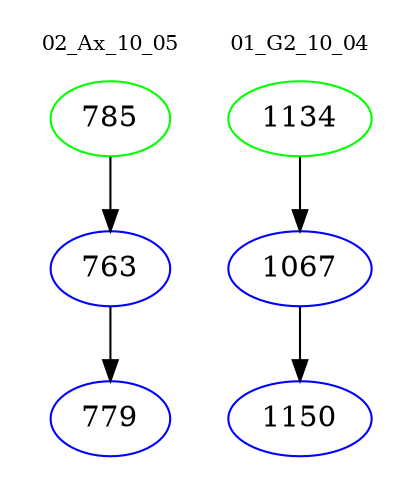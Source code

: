 digraph{
subgraph cluster_0 {
color = white
label = "02_Ax_10_05";
fontsize=10;
T0_785 [label="785", color="green"]
T0_785 -> T0_763 [color="black"]
T0_763 [label="763", color="blue"]
T0_763 -> T0_779 [color="black"]
T0_779 [label="779", color="blue"]
}
subgraph cluster_1 {
color = white
label = "01_G2_10_04";
fontsize=10;
T1_1134 [label="1134", color="green"]
T1_1134 -> T1_1067 [color="black"]
T1_1067 [label="1067", color="blue"]
T1_1067 -> T1_1150 [color="black"]
T1_1150 [label="1150", color="blue"]
}
}
